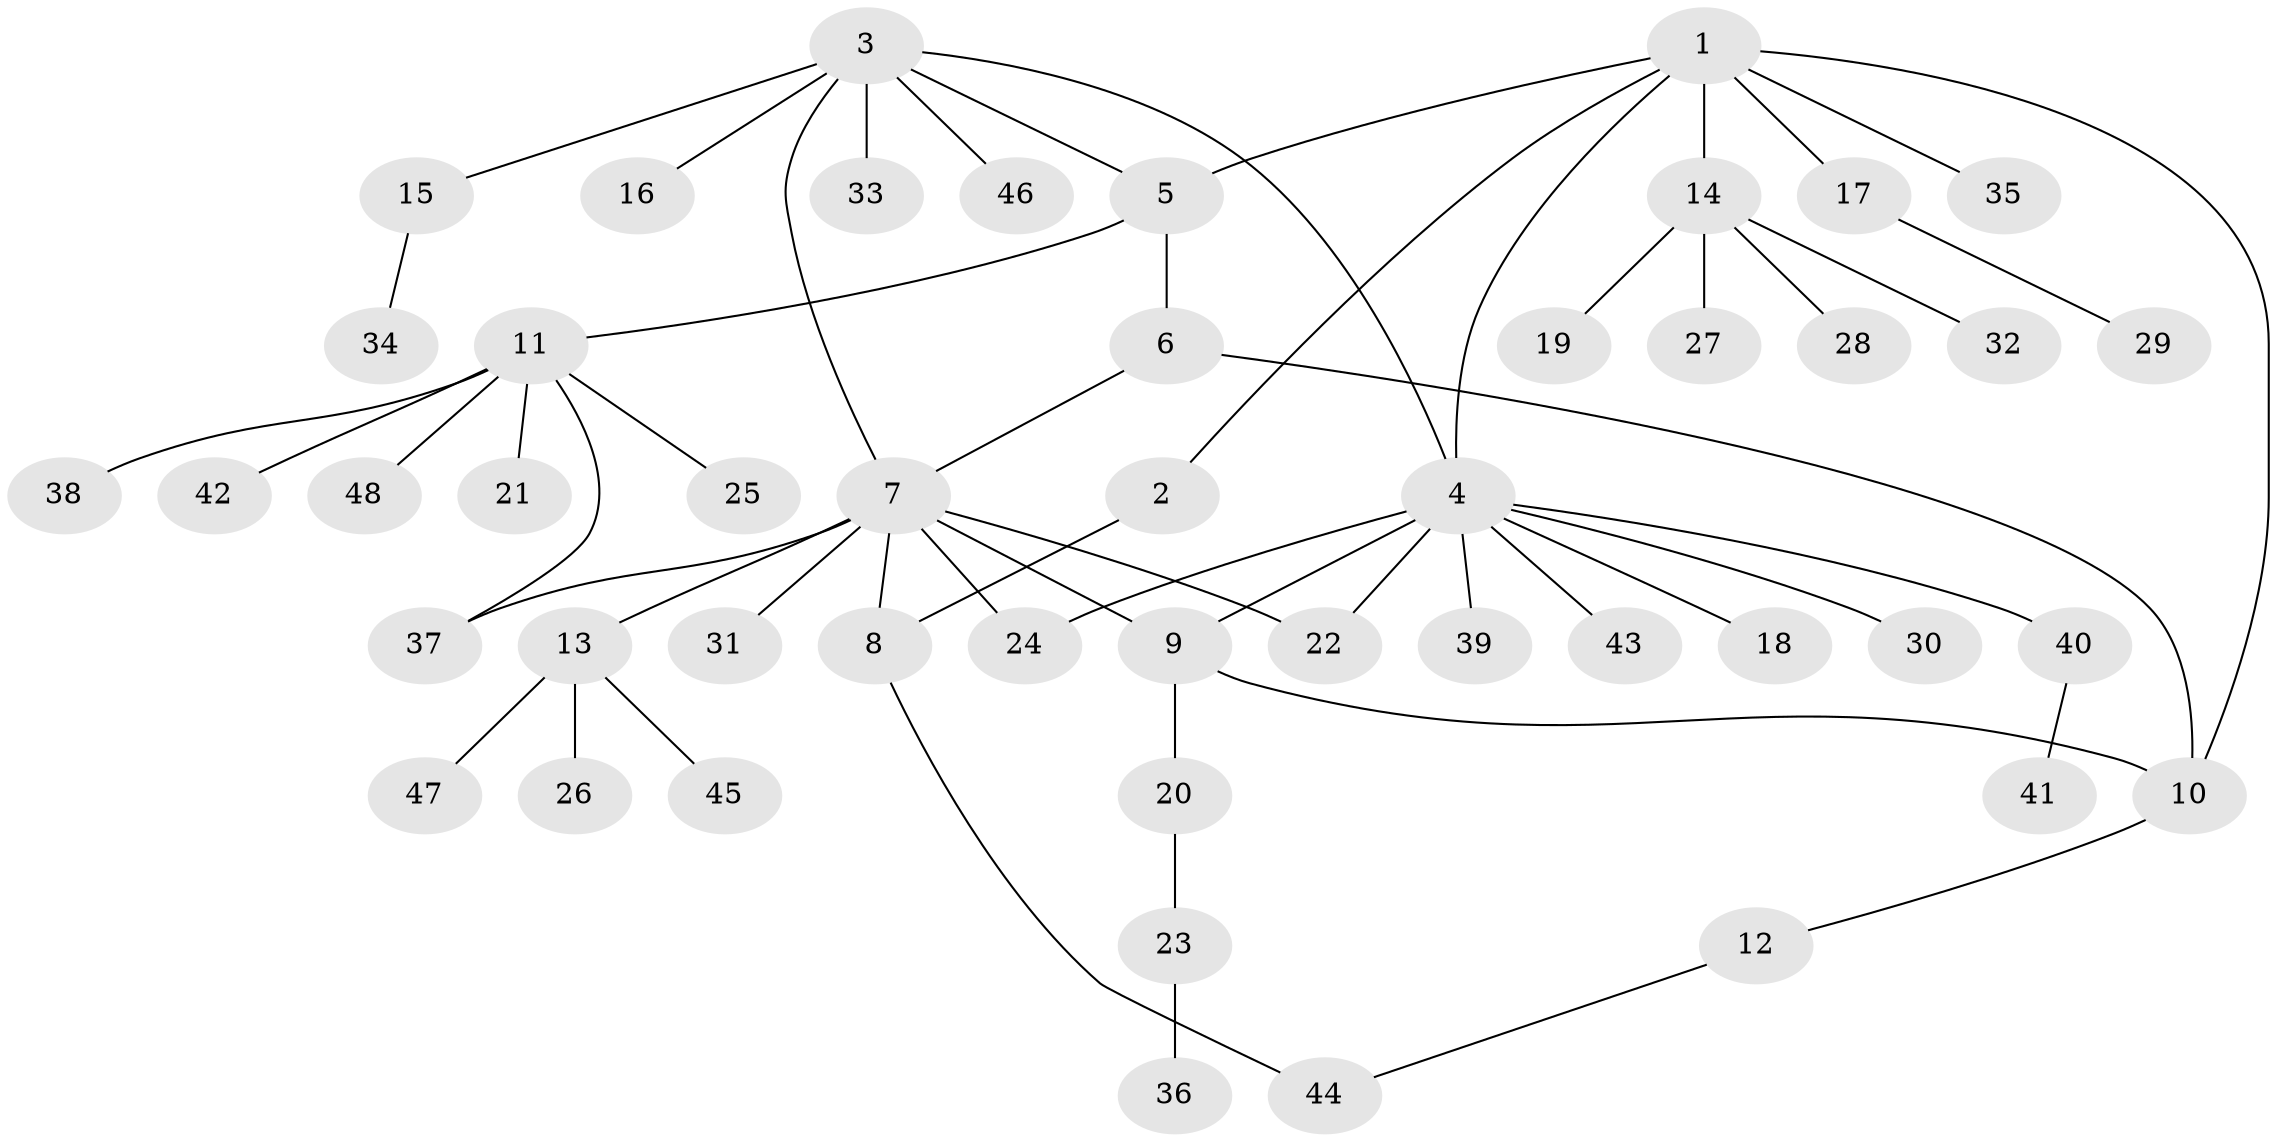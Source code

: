 // Generated by graph-tools (version 1.1) at 2025/16/03/09/25 04:16:03]
// undirected, 48 vertices, 57 edges
graph export_dot {
graph [start="1"]
  node [color=gray90,style=filled];
  1;
  2;
  3;
  4;
  5;
  6;
  7;
  8;
  9;
  10;
  11;
  12;
  13;
  14;
  15;
  16;
  17;
  18;
  19;
  20;
  21;
  22;
  23;
  24;
  25;
  26;
  27;
  28;
  29;
  30;
  31;
  32;
  33;
  34;
  35;
  36;
  37;
  38;
  39;
  40;
  41;
  42;
  43;
  44;
  45;
  46;
  47;
  48;
  1 -- 2;
  1 -- 4;
  1 -- 5;
  1 -- 10;
  1 -- 14;
  1 -- 17;
  1 -- 35;
  2 -- 8;
  3 -- 4;
  3 -- 5;
  3 -- 7;
  3 -- 15;
  3 -- 16;
  3 -- 33;
  3 -- 46;
  4 -- 9;
  4 -- 18;
  4 -- 22;
  4 -- 24;
  4 -- 30;
  4 -- 39;
  4 -- 40;
  4 -- 43;
  5 -- 6;
  5 -- 11;
  6 -- 7;
  6 -- 10;
  7 -- 8;
  7 -- 9;
  7 -- 13;
  7 -- 22;
  7 -- 24;
  7 -- 31;
  7 -- 37;
  8 -- 44;
  9 -- 10;
  9 -- 20;
  10 -- 12;
  11 -- 21;
  11 -- 25;
  11 -- 37;
  11 -- 38;
  11 -- 42;
  11 -- 48;
  12 -- 44;
  13 -- 26;
  13 -- 45;
  13 -- 47;
  14 -- 19;
  14 -- 27;
  14 -- 28;
  14 -- 32;
  15 -- 34;
  17 -- 29;
  20 -- 23;
  23 -- 36;
  40 -- 41;
}
